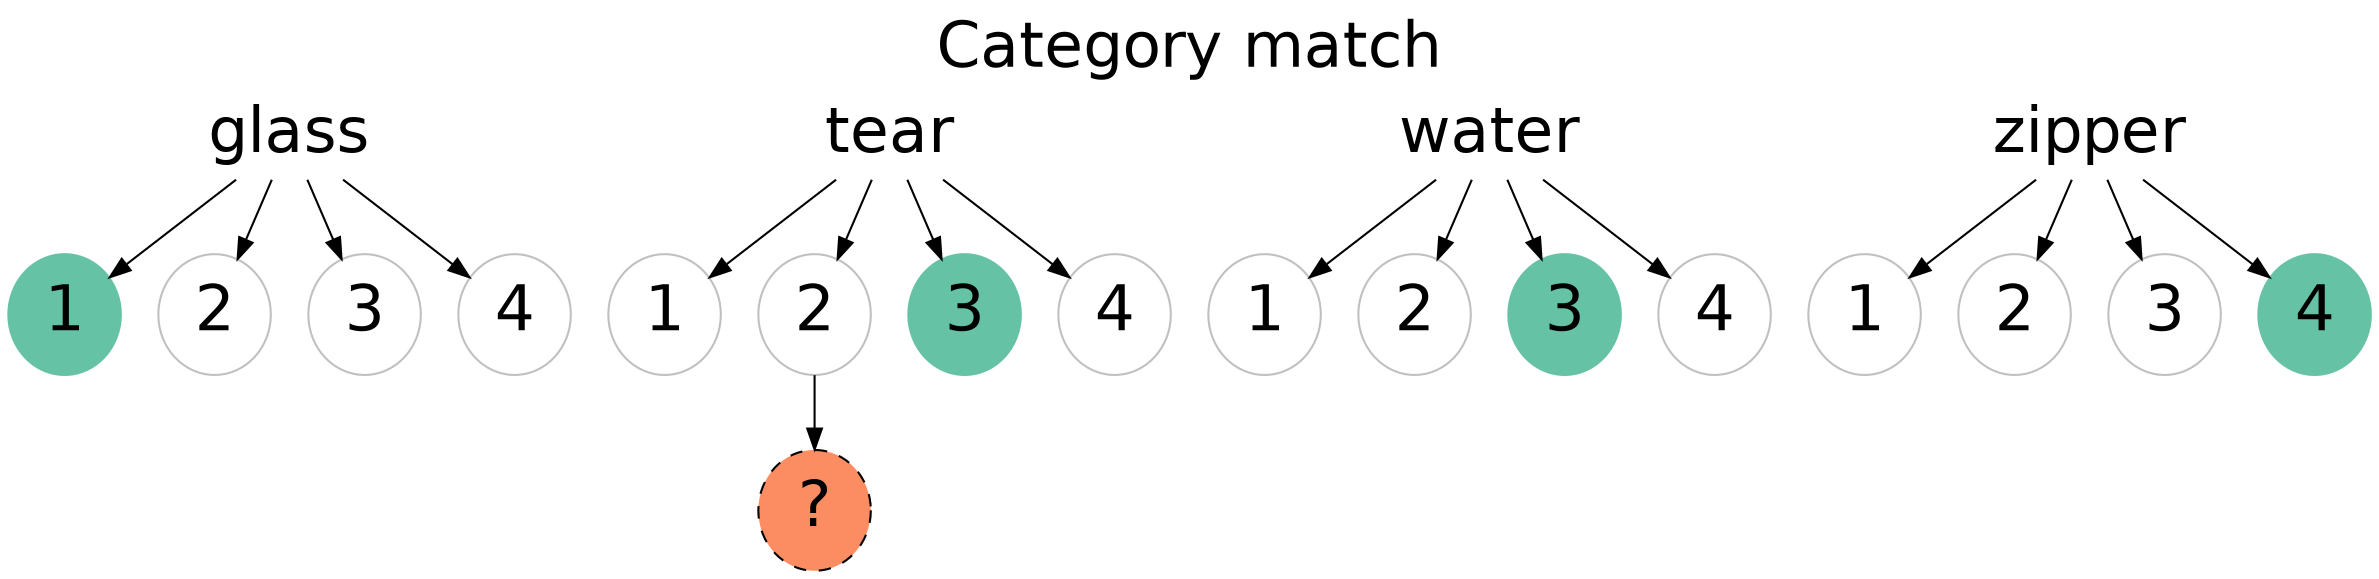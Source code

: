 digraph {
  labelloc="t";
  label="Category match";

  graph[fontname="helvetica", fontsize=30];
  node[fontname="helvetica", fontsize=30];

  glass[shape="none"];
  tear[shape="none"];
  water[shape="none"];
  zipper[shape="none"];

  glass -> {glass1, glass2, glass3, glass4};
  tear -> {tear1, tear2, tear3, tear4};
  water -> {water1, water2, water3, water4};
  zipper -> {zipper1, zipper2, zipper3, zipper4};

  glass1[style="filled", fillcolor="#66C2A5", color="#66C2A5"];
  tear3[style="filled", fillcolor="#66C2A5", color="#66C2A5"];
  water3[style="filled", fillcolor="#66C2A5", color="#66C2A5"];
  zipper4[style="filled", fillcolor="#66C2A5", color="#66C2A5"];

  glass1[label="1"];
  glass2[label="2"];
  glass3[label="3"];
  glass4[label="4"];

  tear1[label="1"];
  tear2[label="2"];
  tear3[label="3"];
  tear4[label="4"];

  water1[label="1"];
  water2[label="2"];
  water3[label="3"];
  water4[label="4"];

  zipper1[label="1"];
  zipper2[label="2"];
  zipper3[label="3"];
  zipper4[label="4"];

  glass2, glass3, glass4, tear1, tear2, tear4, water1, water2, water4, zipper1, zipper2, zipper3[color="gray"];

  tear2 -> gen1;
  gen1[label="?", style="filled, dashed", fillcolor="#FC8D62"];
}
